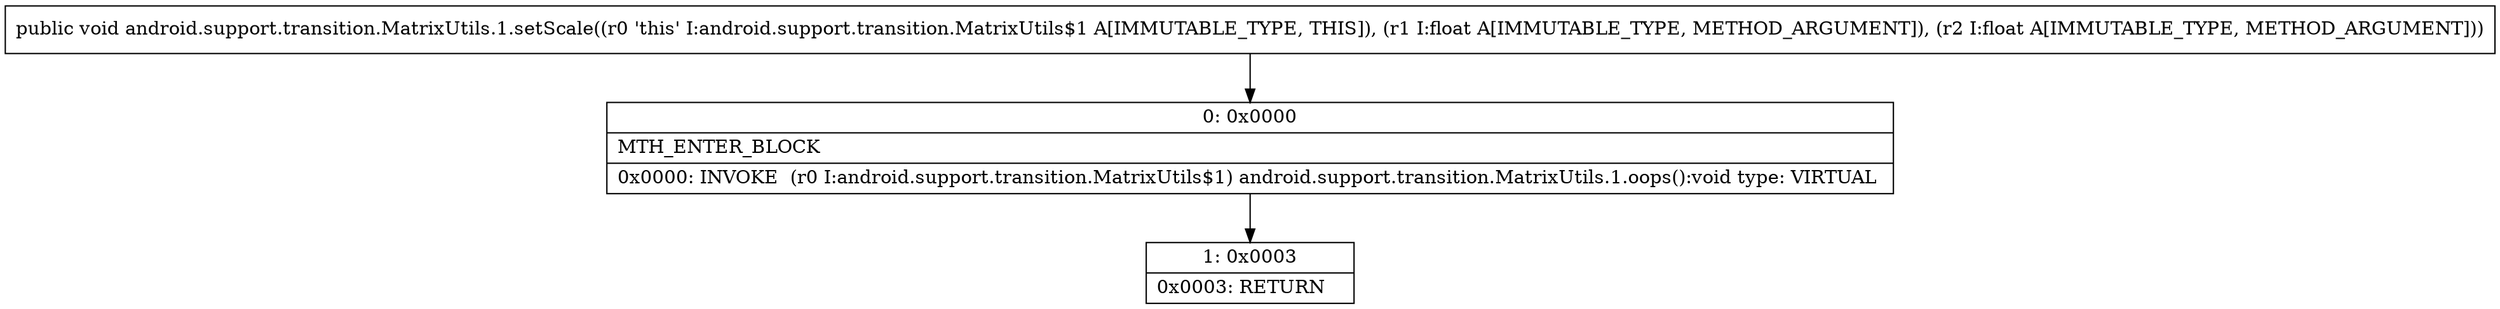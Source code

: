 digraph "CFG forandroid.support.transition.MatrixUtils.1.setScale(FF)V" {
Node_0 [shape=record,label="{0\:\ 0x0000|MTH_ENTER_BLOCK\l|0x0000: INVOKE  (r0 I:android.support.transition.MatrixUtils$1) android.support.transition.MatrixUtils.1.oops():void type: VIRTUAL \l}"];
Node_1 [shape=record,label="{1\:\ 0x0003|0x0003: RETURN   \l}"];
MethodNode[shape=record,label="{public void android.support.transition.MatrixUtils.1.setScale((r0 'this' I:android.support.transition.MatrixUtils$1 A[IMMUTABLE_TYPE, THIS]), (r1 I:float A[IMMUTABLE_TYPE, METHOD_ARGUMENT]), (r2 I:float A[IMMUTABLE_TYPE, METHOD_ARGUMENT])) }"];
MethodNode -> Node_0;
Node_0 -> Node_1;
}

